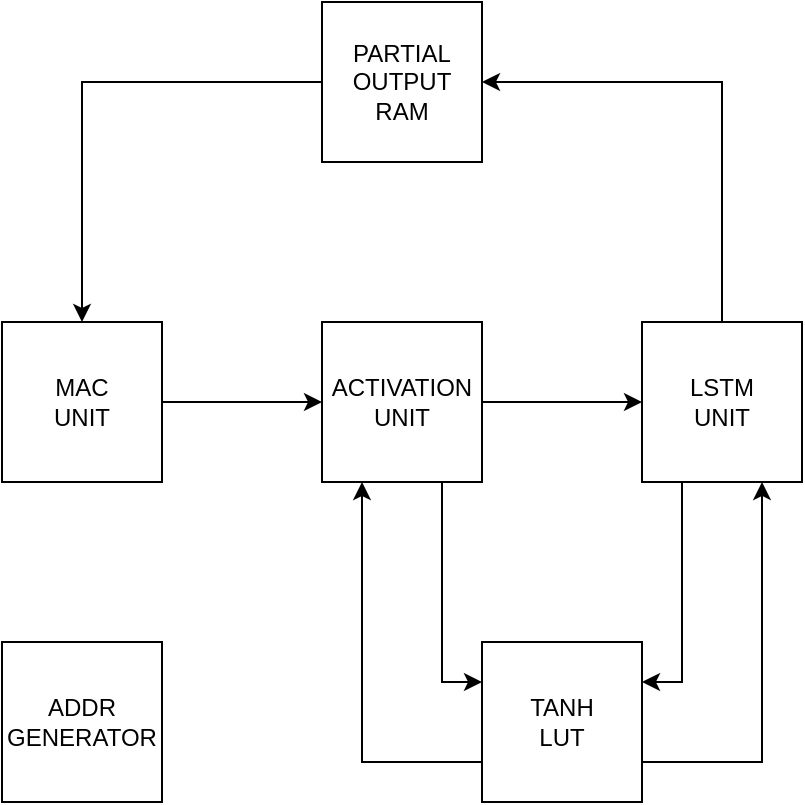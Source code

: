 <mxfile version="24.8.2">
  <diagram name="Pagina-1" id="WQnft5s_Bk3sQxgy9zAi">
    <mxGraphModel dx="1050" dy="530" grid="1" gridSize="10" guides="1" tooltips="1" connect="1" arrows="1" fold="1" page="1" pageScale="1" pageWidth="827" pageHeight="1169" math="0" shadow="0">
      <root>
        <mxCell id="0" />
        <mxCell id="1" parent="0" />
        <mxCell id="8TtBmNFR0B1IN1U_k0eF-8" style="edgeStyle=orthogonalEdgeStyle;rounded=0;orthogonalLoop=1;jettySize=auto;html=1;entryX=0;entryY=0.5;entryDx=0;entryDy=0;" edge="1" parent="1" source="8TtBmNFR0B1IN1U_k0eF-1" target="8TtBmNFR0B1IN1U_k0eF-2">
          <mxGeometry relative="1" as="geometry" />
        </mxCell>
        <mxCell id="8TtBmNFR0B1IN1U_k0eF-1" value="&lt;div&gt;MAC&lt;/div&gt;&lt;div&gt;UNIT&lt;br&gt;&lt;/div&gt;" style="whiteSpace=wrap;html=1;aspect=fixed;" vertex="1" parent="1">
          <mxGeometry x="200" y="200" width="80" height="80" as="geometry" />
        </mxCell>
        <mxCell id="8TtBmNFR0B1IN1U_k0eF-9" style="edgeStyle=orthogonalEdgeStyle;rounded=0;orthogonalLoop=1;jettySize=auto;html=1;exitX=0.75;exitY=1;exitDx=0;exitDy=0;entryX=0;entryY=0.25;entryDx=0;entryDy=0;" edge="1" parent="1" source="8TtBmNFR0B1IN1U_k0eF-2" target="8TtBmNFR0B1IN1U_k0eF-4">
          <mxGeometry relative="1" as="geometry" />
        </mxCell>
        <mxCell id="8TtBmNFR0B1IN1U_k0eF-13" style="edgeStyle=orthogonalEdgeStyle;rounded=0;orthogonalLoop=1;jettySize=auto;html=1;entryX=0;entryY=0.5;entryDx=0;entryDy=0;" edge="1" parent="1" source="8TtBmNFR0B1IN1U_k0eF-2" target="8TtBmNFR0B1IN1U_k0eF-3">
          <mxGeometry relative="1" as="geometry" />
        </mxCell>
        <mxCell id="8TtBmNFR0B1IN1U_k0eF-2" value="&lt;div&gt;ACTIVATION&lt;/div&gt;&lt;div&gt;UNIT&lt;br&gt;&lt;/div&gt;" style="whiteSpace=wrap;html=1;aspect=fixed;" vertex="1" parent="1">
          <mxGeometry x="360" y="200" width="80" height="80" as="geometry" />
        </mxCell>
        <mxCell id="8TtBmNFR0B1IN1U_k0eF-11" style="edgeStyle=orthogonalEdgeStyle;rounded=0;orthogonalLoop=1;jettySize=auto;html=1;exitX=0.25;exitY=1;exitDx=0;exitDy=0;entryX=1;entryY=0.25;entryDx=0;entryDy=0;" edge="1" parent="1" source="8TtBmNFR0B1IN1U_k0eF-3" target="8TtBmNFR0B1IN1U_k0eF-4">
          <mxGeometry relative="1" as="geometry" />
        </mxCell>
        <mxCell id="8TtBmNFR0B1IN1U_k0eF-14" style="edgeStyle=orthogonalEdgeStyle;rounded=0;orthogonalLoop=1;jettySize=auto;html=1;entryX=1;entryY=0.5;entryDx=0;entryDy=0;" edge="1" parent="1" source="8TtBmNFR0B1IN1U_k0eF-3" target="8TtBmNFR0B1IN1U_k0eF-6">
          <mxGeometry relative="1" as="geometry">
            <Array as="points">
              <mxPoint x="560" y="80" />
            </Array>
          </mxGeometry>
        </mxCell>
        <mxCell id="8TtBmNFR0B1IN1U_k0eF-3" value="&lt;div&gt;LSTM&lt;/div&gt;&lt;div&gt;UNIT&lt;br&gt;&lt;/div&gt;" style="whiteSpace=wrap;html=1;aspect=fixed;" vertex="1" parent="1">
          <mxGeometry x="520" y="200" width="80" height="80" as="geometry" />
        </mxCell>
        <mxCell id="8TtBmNFR0B1IN1U_k0eF-10" style="edgeStyle=orthogonalEdgeStyle;rounded=0;orthogonalLoop=1;jettySize=auto;html=1;exitX=0;exitY=0.75;exitDx=0;exitDy=0;entryX=0.25;entryY=1;entryDx=0;entryDy=0;" edge="1" parent="1" source="8TtBmNFR0B1IN1U_k0eF-4" target="8TtBmNFR0B1IN1U_k0eF-2">
          <mxGeometry relative="1" as="geometry" />
        </mxCell>
        <mxCell id="8TtBmNFR0B1IN1U_k0eF-12" style="edgeStyle=orthogonalEdgeStyle;rounded=0;orthogonalLoop=1;jettySize=auto;html=1;exitX=1;exitY=0.75;exitDx=0;exitDy=0;entryX=0.75;entryY=1;entryDx=0;entryDy=0;" edge="1" parent="1" source="8TtBmNFR0B1IN1U_k0eF-4" target="8TtBmNFR0B1IN1U_k0eF-3">
          <mxGeometry relative="1" as="geometry" />
        </mxCell>
        <mxCell id="8TtBmNFR0B1IN1U_k0eF-4" value="&lt;div&gt;TANH&lt;/div&gt;&lt;div&gt;LUT&lt;br&gt;&lt;/div&gt;" style="whiteSpace=wrap;html=1;aspect=fixed;" vertex="1" parent="1">
          <mxGeometry x="440" y="360" width="80" height="80" as="geometry" />
        </mxCell>
        <mxCell id="8TtBmNFR0B1IN1U_k0eF-15" style="edgeStyle=orthogonalEdgeStyle;rounded=0;orthogonalLoop=1;jettySize=auto;html=1;exitX=0;exitY=0.5;exitDx=0;exitDy=0;entryX=0.5;entryY=0;entryDx=0;entryDy=0;" edge="1" parent="1" source="8TtBmNFR0B1IN1U_k0eF-6" target="8TtBmNFR0B1IN1U_k0eF-1">
          <mxGeometry relative="1" as="geometry" />
        </mxCell>
        <mxCell id="8TtBmNFR0B1IN1U_k0eF-6" value="&lt;div&gt;PARTIAL&lt;/div&gt;&lt;div&gt;OUTPUT&lt;/div&gt;&lt;div&gt;RAM&lt;/div&gt;" style="whiteSpace=wrap;html=1;aspect=fixed;" vertex="1" parent="1">
          <mxGeometry x="360" y="40" width="80" height="80" as="geometry" />
        </mxCell>
        <mxCell id="8TtBmNFR0B1IN1U_k0eF-7" value="&lt;div&gt;ADDR&lt;/div&gt;&lt;div&gt;GENERATOR&lt;/div&gt;" style="whiteSpace=wrap;html=1;aspect=fixed;" vertex="1" parent="1">
          <mxGeometry x="200" y="360" width="80" height="80" as="geometry" />
        </mxCell>
      </root>
    </mxGraphModel>
  </diagram>
</mxfile>
